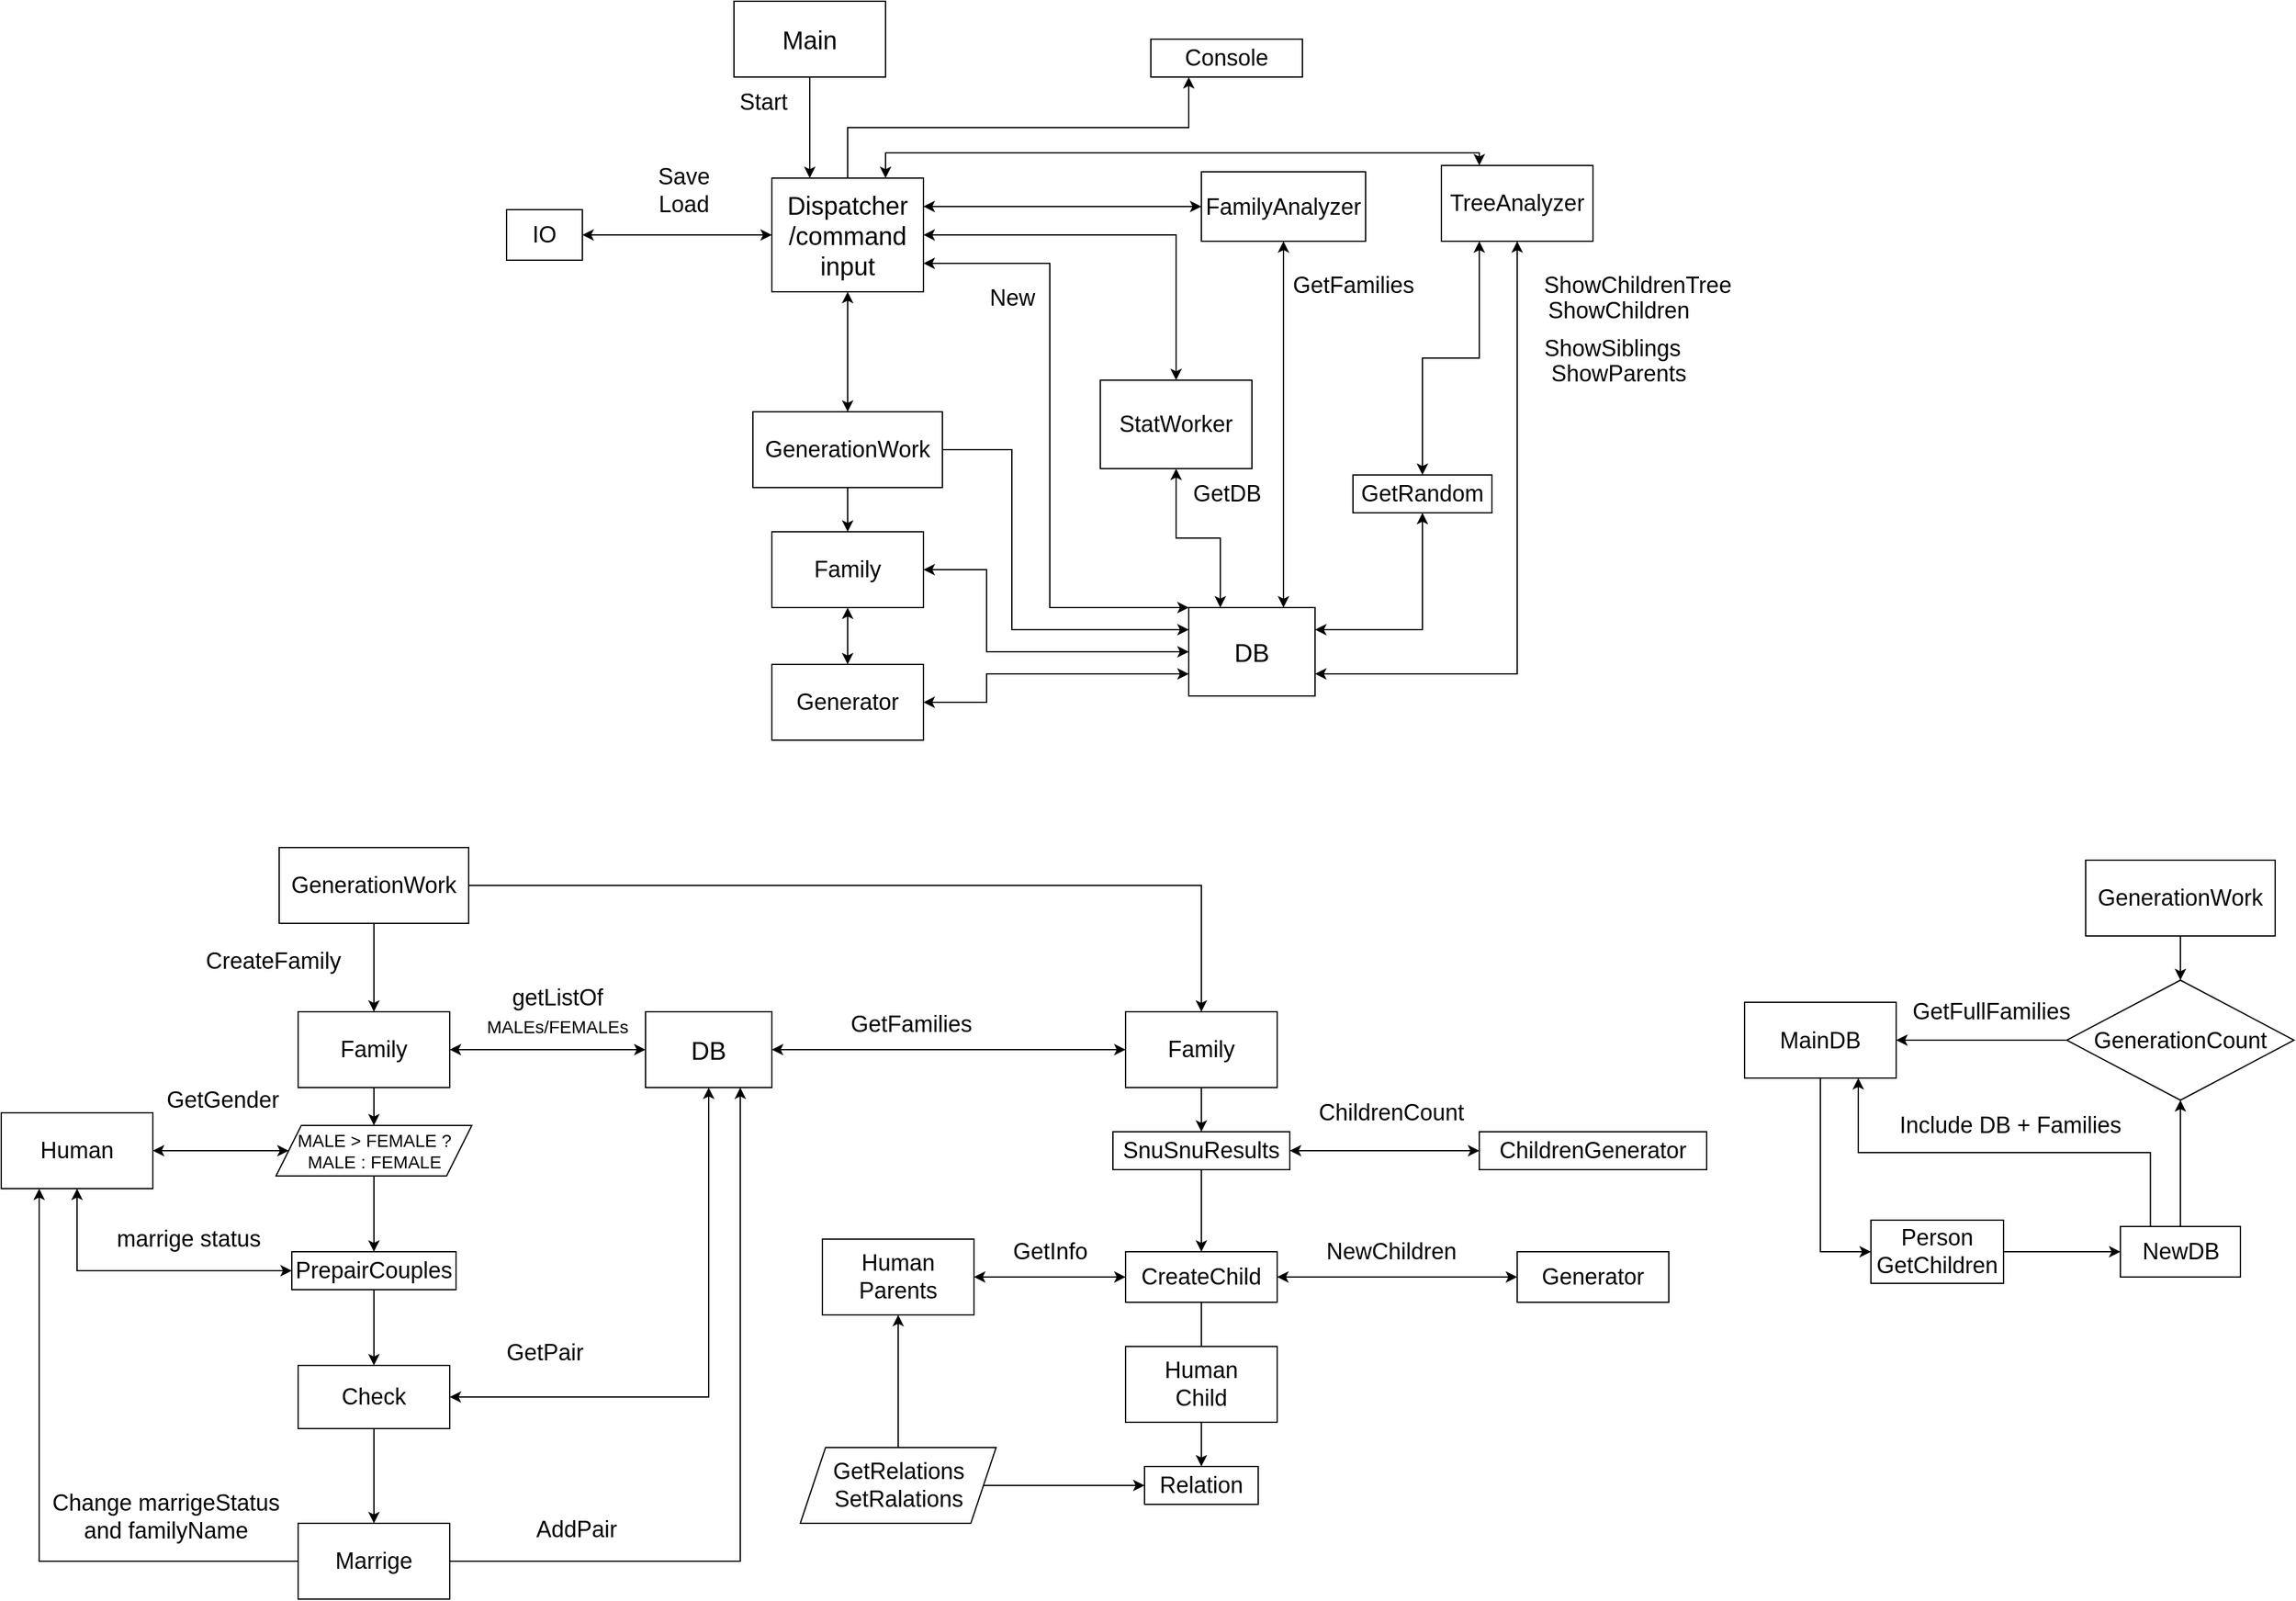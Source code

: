 <mxfile version="20.3.0" type="device"><diagram id="sWxpZdg-Qn_UvIfLJeyk" name="Страница 1"><mxGraphModel dx="1943" dy="1236" grid="1" gridSize="10" guides="1" tooltips="1" connect="1" arrows="1" fold="1" page="1" pageScale="1" pageWidth="827" pageHeight="1169" math="0" shadow="0"><root><mxCell id="0"/><mxCell id="1" parent="0"/><mxCell id="qY1IMnybDkclvOzWJpeO-3" value="" style="edgeStyle=orthogonalEdgeStyle;rounded=0;orthogonalLoop=1;jettySize=auto;html=1;fontSize=20;entryX=0.25;entryY=0;entryDx=0;entryDy=0;" edge="1" parent="1" source="qY1IMnybDkclvOzWJpeO-1" target="qY1IMnybDkclvOzWJpeO-2"><mxGeometry relative="1" as="geometry"/></mxCell><mxCell id="qY1IMnybDkclvOzWJpeO-1" value="&lt;font style=&quot;font-size: 20px;&quot;&gt;Main&lt;/font&gt;" style="rounded=0;whiteSpace=wrap;html=1;" vertex="1" parent="1"><mxGeometry x="300" width="120" height="60" as="geometry"/></mxCell><mxCell id="qY1IMnybDkclvOzWJpeO-2" value="&lt;font style=&quot;font-size: 20px;&quot;&gt;Dispatcher&lt;br&gt;/command input&lt;br&gt;&lt;/font&gt;" style="rounded=0;whiteSpace=wrap;html=1;" vertex="1" parent="1"><mxGeometry x="330" y="140" width="120" height="90" as="geometry"/></mxCell><mxCell id="qY1IMnybDkclvOzWJpeO-16" value="" style="edgeStyle=orthogonalEdgeStyle;rounded=0;orthogonalLoop=1;jettySize=auto;html=1;fontSize=18;" edge="1" parent="1" source="qY1IMnybDkclvOzWJpeO-6" target="qY1IMnybDkclvOzWJpeO-15"><mxGeometry relative="1" as="geometry"/></mxCell><mxCell id="qY1IMnybDkclvOzWJpeO-167" style="edgeStyle=orthogonalEdgeStyle;rounded=0;orthogonalLoop=1;jettySize=auto;html=1;entryX=0;entryY=0.25;entryDx=0;entryDy=0;fontSize=18;elbow=vertical;" edge="1" parent="1" source="qY1IMnybDkclvOzWJpeO-6" target="qY1IMnybDkclvOzWJpeO-164"><mxGeometry relative="1" as="geometry"><Array as="points"><mxPoint x="520" y="355"/><mxPoint x="520" y="497"/></Array></mxGeometry></mxCell><mxCell id="qY1IMnybDkclvOzWJpeO-6" value="&lt;font style=&quot;font-size: 18px;&quot;&gt;GenerationWork&lt;/font&gt;" style="whiteSpace=wrap;html=1;rounded=0;" vertex="1" parent="1"><mxGeometry x="315" y="325" width="150" height="60" as="geometry"/></mxCell><mxCell id="qY1IMnybDkclvOzWJpeO-10" value="New" style="text;html=1;align=center;verticalAlign=middle;resizable=0;points=[];autosize=1;strokeColor=none;fillColor=none;fontSize=18;" vertex="1" parent="1"><mxGeometry x="490" y="215" width="60" height="40" as="geometry"/></mxCell><mxCell id="qY1IMnybDkclvOzWJpeO-11" value="Start" style="text;html=1;align=center;verticalAlign=middle;resizable=0;points=[];autosize=1;strokeColor=none;fillColor=none;fontSize=18;" vertex="1" parent="1"><mxGeometry x="292.5" y="60" width="60" height="40" as="geometry"/></mxCell><mxCell id="qY1IMnybDkclvOzWJpeO-14" value="" style="endArrow=classic;startArrow=classic;html=1;rounded=0;fontSize=18;exitX=0;exitY=0;exitDx=0;exitDy=0;entryX=1;entryY=0.75;entryDx=0;entryDy=0;edgeStyle=orthogonalEdgeStyle;elbow=vertical;" edge="1" parent="1" source="qY1IMnybDkclvOzWJpeO-164" target="qY1IMnybDkclvOzWJpeO-2"><mxGeometry width="50" height="50" relative="1" as="geometry"><mxPoint x="346" y="270" as="sourcePoint"/><mxPoint x="396" y="220" as="targetPoint"/><Array as="points"><mxPoint x="550" y="480"/><mxPoint x="550" y="207"/></Array></mxGeometry></mxCell><mxCell id="qY1IMnybDkclvOzWJpeO-15" value="&lt;font style=&quot;font-size: 18px;&quot;&gt;Family&lt;/font&gt;" style="whiteSpace=wrap;html=1;rounded=0;" vertex="1" parent="1"><mxGeometry x="330" y="420" width="120" height="60" as="geometry"/></mxCell><mxCell id="qY1IMnybDkclvOzWJpeO-34" value="" style="endArrow=classic;startArrow=classic;html=1;rounded=0;fontSize=18;elbow=vertical;entryX=0;entryY=0.5;entryDx=0;entryDy=0;exitX=1;exitY=0.5;exitDx=0;exitDy=0;edgeStyle=orthogonalEdgeStyle;" edge="1" parent="1" source="qY1IMnybDkclvOzWJpeO-15" target="qY1IMnybDkclvOzWJpeO-164"><mxGeometry width="50" height="50" relative="1" as="geometry"><mxPoint x="130" y="560" as="sourcePoint"/><mxPoint x="180" y="510" as="targetPoint"/><Array as="points"><mxPoint x="500" y="450"/><mxPoint x="500" y="515"/></Array></mxGeometry></mxCell><mxCell id="qY1IMnybDkclvOzWJpeO-37" value="TreeAnalyzer" style="rounded=0;whiteSpace=wrap;html=1;fontSize=18;" vertex="1" parent="1"><mxGeometry x="860" y="130" width="120" height="60" as="geometry"/></mxCell><mxCell id="qY1IMnybDkclvOzWJpeO-41" value="ShowChildrenTree" style="text;html=1;align=center;verticalAlign=middle;resizable=0;points=[];autosize=1;strokeColor=none;fillColor=none;fontSize=18;" vertex="1" parent="1"><mxGeometry x="930" y="205" width="170" height="40" as="geometry"/></mxCell><mxCell id="qY1IMnybDkclvOzWJpeO-42" value="ShowChildren" style="text;html=1;align=center;verticalAlign=middle;resizable=0;points=[];autosize=1;strokeColor=none;fillColor=none;fontSize=18;" vertex="1" parent="1"><mxGeometry x="930" y="225" width="140" height="40" as="geometry"/></mxCell><mxCell id="qY1IMnybDkclvOzWJpeO-44" value="ShowSiblings" style="text;html=1;align=center;verticalAlign=middle;resizable=0;points=[];autosize=1;strokeColor=none;fillColor=none;fontSize=18;" vertex="1" parent="1"><mxGeometry x="930" y="255" width="130" height="40" as="geometry"/></mxCell><mxCell id="qY1IMnybDkclvOzWJpeO-45" value="ShowParents" style="text;html=1;align=center;verticalAlign=middle;resizable=0;points=[];autosize=1;strokeColor=none;fillColor=none;fontSize=18;" vertex="1" parent="1"><mxGeometry x="935" y="275" width="130" height="40" as="geometry"/></mxCell><mxCell id="qY1IMnybDkclvOzWJpeO-47" value="FamilyAnalyzer" style="rounded=0;whiteSpace=wrap;html=1;fontSize=18;" vertex="1" parent="1"><mxGeometry x="670" y="135" width="130" height="55" as="geometry"/></mxCell><mxCell id="qY1IMnybDkclvOzWJpeO-49" value="" style="endArrow=classic;startArrow=classic;html=1;rounded=0;fontSize=18;entryX=0.5;entryY=1;entryDx=0;entryDy=0;edgeStyle=orthogonalEdgeStyle;elbow=vertical;exitX=0.75;exitY=0;exitDx=0;exitDy=0;" edge="1" parent="1" source="qY1IMnybDkclvOzWJpeO-164" target="qY1IMnybDkclvOzWJpeO-47"><mxGeometry width="50" height="50" relative="1" as="geometry"><mxPoint x="180" y="150" as="sourcePoint"/><mxPoint x="510" y="390" as="targetPoint"/></mxGeometry></mxCell><mxCell id="qY1IMnybDkclvOzWJpeO-50" value="GetFamilies" style="text;html=1;align=center;verticalAlign=middle;resizable=0;points=[];autosize=1;strokeColor=none;fillColor=none;fontSize=18;" vertex="1" parent="1"><mxGeometry x="730" y="205" width="120" height="40" as="geometry"/></mxCell><mxCell id="qY1IMnybDkclvOzWJpeO-51" value="" style="endArrow=classic;startArrow=classic;html=1;rounded=0;fontSize=18;entryX=0;entryY=0.5;entryDx=0;entryDy=0;exitX=1;exitY=0.25;exitDx=0;exitDy=0;edgeStyle=elbowEdgeStyle;" edge="1" parent="1" source="qY1IMnybDkclvOzWJpeO-2" target="qY1IMnybDkclvOzWJpeO-47"><mxGeometry width="50" height="50" relative="1" as="geometry"><mxPoint x="460" y="440" as="sourcePoint"/><mxPoint x="510" y="390" as="targetPoint"/><Array as="points"><mxPoint x="650" y="210"/></Array></mxGeometry></mxCell><mxCell id="qY1IMnybDkclvOzWJpeO-52" value="" style="endArrow=classic;startArrow=classic;html=1;rounded=0;fontSize=18;entryX=0.25;entryY=0;entryDx=0;entryDy=0;edgeStyle=orthogonalEdgeStyle;exitX=0.75;exitY=0;exitDx=0;exitDy=0;" edge="1" parent="1" source="qY1IMnybDkclvOzWJpeO-2" target="qY1IMnybDkclvOzWJpeO-37"><mxGeometry width="50" height="50" relative="1" as="geometry"><mxPoint x="470" y="130" as="sourcePoint"/><mxPoint x="510" y="390" as="targetPoint"/></mxGeometry></mxCell><mxCell id="qY1IMnybDkclvOzWJpeO-53" value="" style="endArrow=classic;startArrow=classic;html=1;rounded=0;fontSize=18;entryX=0.5;entryY=1;entryDx=0;entryDy=0;exitX=0.5;exitY=0;exitDx=0;exitDy=0;" edge="1" parent="1" source="qY1IMnybDkclvOzWJpeO-6" target="qY1IMnybDkclvOzWJpeO-2"><mxGeometry width="50" height="50" relative="1" as="geometry"><mxPoint x="460" y="440" as="sourcePoint"/><mxPoint x="510" y="390" as="targetPoint"/></mxGeometry></mxCell><mxCell id="qY1IMnybDkclvOzWJpeO-55" value="StatWorker" style="whiteSpace=wrap;html=1;fontSize=18;" vertex="1" parent="1"><mxGeometry x="590" y="300" width="120" height="70" as="geometry"/></mxCell><mxCell id="qY1IMnybDkclvOzWJpeO-56" value="" style="endArrow=classic;startArrow=classic;html=1;rounded=0;fontSize=18;entryX=0.5;entryY=0;entryDx=0;entryDy=0;exitX=1;exitY=0.5;exitDx=0;exitDy=0;edgeStyle=orthogonalEdgeStyle;" edge="1" parent="1" source="qY1IMnybDkclvOzWJpeO-2" target="qY1IMnybDkclvOzWJpeO-55"><mxGeometry width="50" height="50" relative="1" as="geometry"><mxPoint x="460" y="400" as="sourcePoint"/><mxPoint x="510" y="350" as="targetPoint"/></mxGeometry></mxCell><mxCell id="qY1IMnybDkclvOzWJpeO-58" value="GetDB" style="text;html=1;align=center;verticalAlign=middle;resizable=0;points=[];autosize=1;strokeColor=none;fillColor=none;fontSize=18;" vertex="1" parent="1"><mxGeometry x="650" y="370" width="80" height="40" as="geometry"/></mxCell><mxCell id="qY1IMnybDkclvOzWJpeO-59" value="IO" style="rounded=0;whiteSpace=wrap;html=1;fontSize=18;" vertex="1" parent="1"><mxGeometry x="120" y="165" width="60" height="40" as="geometry"/></mxCell><mxCell id="qY1IMnybDkclvOzWJpeO-61" value="Save&lt;br&gt;Load" style="text;html=1;align=center;verticalAlign=middle;resizable=0;points=[];autosize=1;strokeColor=none;fillColor=none;fontSize=18;" vertex="1" parent="1"><mxGeometry x="230" y="120" width="60" height="60" as="geometry"/></mxCell><mxCell id="qY1IMnybDkclvOzWJpeO-62" value="" style="endArrow=classic;startArrow=classic;html=1;rounded=0;fontSize=18;elbow=vertical;edgeStyle=orthogonalEdgeStyle;exitX=1;exitY=0.5;exitDx=0;exitDy=0;entryX=0;entryY=0.75;entryDx=0;entryDy=0;" edge="1" parent="1" source="qY1IMnybDkclvOzWJpeO-165" target="qY1IMnybDkclvOzWJpeO-164"><mxGeometry width="50" height="50" relative="1" as="geometry"><mxPoint x="570" y="460" as="sourcePoint"/><mxPoint x="620" y="410" as="targetPoint"/><Array as="points"><mxPoint x="500" y="555"/><mxPoint x="500" y="533"/></Array></mxGeometry></mxCell><mxCell id="qY1IMnybDkclvOzWJpeO-63" value="GetRandom" style="rounded=0;whiteSpace=wrap;html=1;fontSize=18;" vertex="1" parent="1"><mxGeometry x="790" y="375" width="110" height="30" as="geometry"/></mxCell><mxCell id="qY1IMnybDkclvOzWJpeO-64" value="" style="endArrow=classic;startArrow=classic;html=1;rounded=0;fontSize=18;elbow=vertical;entryX=0.5;entryY=0;entryDx=0;entryDy=0;edgeStyle=orthogonalEdgeStyle;exitX=0.25;exitY=1;exitDx=0;exitDy=0;" edge="1" parent="1" source="qY1IMnybDkclvOzWJpeO-37" target="qY1IMnybDkclvOzWJpeO-63"><mxGeometry width="50" height="50" relative="1" as="geometry"><mxPoint x="1030" y="80" as="sourcePoint"/><mxPoint x="310" y="270" as="targetPoint"/></mxGeometry></mxCell><mxCell id="qY1IMnybDkclvOzWJpeO-68" style="edgeStyle=orthogonalEdgeStyle;rounded=0;orthogonalLoop=1;jettySize=auto;html=1;entryX=0.5;entryY=0;entryDx=0;entryDy=0;fontSize=18;elbow=vertical;" edge="1" parent="1" source="qY1IMnybDkclvOzWJpeO-66" target="qY1IMnybDkclvOzWJpeO-67"><mxGeometry relative="1" as="geometry"/></mxCell><mxCell id="qY1IMnybDkclvOzWJpeO-100" style="edgeStyle=orthogonalEdgeStyle;rounded=0;orthogonalLoop=1;jettySize=auto;html=1;fontSize=18;elbow=vertical;entryX=0.5;entryY=0;entryDx=0;entryDy=0;" edge="1" parent="1" source="qY1IMnybDkclvOzWJpeO-66" target="qY1IMnybDkclvOzWJpeO-101"><mxGeometry relative="1" as="geometry"><mxPoint x="600" y="740" as="targetPoint"/></mxGeometry></mxCell><mxCell id="qY1IMnybDkclvOzWJpeO-66" value="&lt;font style=&quot;font-size: 18px;&quot;&gt;GenerationWork&lt;/font&gt;" style="whiteSpace=wrap;html=1;rounded=0;" vertex="1" parent="1"><mxGeometry x="-60" y="670" width="150" height="60" as="geometry"/></mxCell><mxCell id="qY1IMnybDkclvOzWJpeO-78" value="" style="edgeStyle=orthogonalEdgeStyle;rounded=0;orthogonalLoop=1;jettySize=auto;html=1;fontSize=14;elbow=vertical;" edge="1" parent="1" source="qY1IMnybDkclvOzWJpeO-67" target="qY1IMnybDkclvOzWJpeO-77"><mxGeometry relative="1" as="geometry"/></mxCell><mxCell id="qY1IMnybDkclvOzWJpeO-67" value="&lt;font style=&quot;font-size: 18px;&quot;&gt;Family&lt;/font&gt;" style="whiteSpace=wrap;html=1;rounded=0;" vertex="1" parent="1"><mxGeometry x="-45" y="800" width="120" height="60" as="geometry"/></mxCell><mxCell id="qY1IMnybDkclvOzWJpeO-69" value="CreateFamily" style="text;html=1;align=center;verticalAlign=middle;resizable=0;points=[];autosize=1;strokeColor=none;fillColor=none;fontSize=18;" vertex="1" parent="1"><mxGeometry x="-130" y="740" width="130" height="40" as="geometry"/></mxCell><mxCell id="qY1IMnybDkclvOzWJpeO-70" value="&lt;font style=&quot;font-size: 20px;&quot;&gt;DB&lt;br&gt;&lt;/font&gt;" style="rounded=0;whiteSpace=wrap;html=1;" vertex="1" parent="1"><mxGeometry x="230" y="800" width="100" height="60" as="geometry"/></mxCell><mxCell id="qY1IMnybDkclvOzWJpeO-71" value="" style="endArrow=classic;startArrow=classic;html=1;rounded=0;fontSize=18;elbow=vertical;exitX=1;exitY=0.5;exitDx=0;exitDy=0;entryX=0;entryY=0.5;entryDx=0;entryDy=0;" edge="1" parent="1" source="qY1IMnybDkclvOzWJpeO-67" target="qY1IMnybDkclvOzWJpeO-70"><mxGeometry width="50" height="50" relative="1" as="geometry"><mxPoint x="220" y="600" as="sourcePoint"/><mxPoint x="270" y="550" as="targetPoint"/></mxGeometry></mxCell><mxCell id="qY1IMnybDkclvOzWJpeO-73" value="getListOf&lt;br&gt;&lt;font style=&quot;font-size: 14px;&quot;&gt;MALEs/FEMALEs&lt;/font&gt;" style="text;html=1;align=center;verticalAlign=middle;resizable=0;points=[];autosize=1;strokeColor=none;fillColor=none;fontSize=18;" vertex="1" parent="1"><mxGeometry x="90" y="770" width="140" height="60" as="geometry"/></mxCell><mxCell id="qY1IMnybDkclvOzWJpeO-84" value="" style="edgeStyle=orthogonalEdgeStyle;rounded=0;orthogonalLoop=1;jettySize=auto;html=1;fontSize=14;elbow=vertical;" edge="1" parent="1" source="qY1IMnybDkclvOzWJpeO-74" target="qY1IMnybDkclvOzWJpeO-82"><mxGeometry relative="1" as="geometry"/></mxCell><mxCell id="qY1IMnybDkclvOzWJpeO-74" value="&lt;font style=&quot;font-size: 18px;&quot;&gt;PrepairCouples&lt;/font&gt;" style="whiteSpace=wrap;html=1;rounded=0;" vertex="1" parent="1"><mxGeometry x="-50" y="990" width="130" height="30" as="geometry"/></mxCell><mxCell id="qY1IMnybDkclvOzWJpeO-79" value="" style="edgeStyle=orthogonalEdgeStyle;rounded=0;orthogonalLoop=1;jettySize=auto;html=1;fontSize=14;elbow=vertical;" edge="1" parent="1" source="qY1IMnybDkclvOzWJpeO-77" target="qY1IMnybDkclvOzWJpeO-74"><mxGeometry relative="1" as="geometry"/></mxCell><mxCell id="qY1IMnybDkclvOzWJpeO-77" value="&lt;span style=&quot;&quot;&gt;MALE &amp;gt; FEMALE ?&lt;br&gt;MALE : FEMALE&lt;br&gt;&lt;/span&gt;" style="shape=parallelogram;perimeter=parallelogramPerimeter;whiteSpace=wrap;html=1;fixedSize=1;fontSize=14;" vertex="1" parent="1"><mxGeometry x="-62.5" y="890" width="155" height="40" as="geometry"/></mxCell><mxCell id="qY1IMnybDkclvOzWJpeO-95" value="" style="edgeStyle=orthogonalEdgeStyle;rounded=0;orthogonalLoop=1;jettySize=auto;html=1;fontSize=18;elbow=vertical;" edge="1" parent="1" source="qY1IMnybDkclvOzWJpeO-82" target="qY1IMnybDkclvOzWJpeO-94"><mxGeometry relative="1" as="geometry"/></mxCell><mxCell id="qY1IMnybDkclvOzWJpeO-82" value="&lt;font style=&quot;font-size: 18px;&quot;&gt;Check&lt;br&gt;&lt;/font&gt;" style="rounded=0;whiteSpace=wrap;html=1;fontSize=14;" vertex="1" parent="1"><mxGeometry x="-45" y="1080" width="120" height="50" as="geometry"/></mxCell><mxCell id="qY1IMnybDkclvOzWJpeO-86" value="&lt;font style=&quot;font-size: 18px;&quot;&gt;Human&lt;/font&gt;" style="whiteSpace=wrap;html=1;fontSize=14;" vertex="1" parent="1"><mxGeometry x="-280" y="880" width="120" height="60" as="geometry"/></mxCell><mxCell id="qY1IMnybDkclvOzWJpeO-90" value="&lt;span style=&quot;&quot;&gt;marrige status&lt;/span&gt;" style="text;html=1;align=center;verticalAlign=middle;resizable=0;points=[];autosize=1;strokeColor=none;fillColor=none;fontSize=18;" vertex="1" parent="1"><mxGeometry x="-202.5" y="960" width="140" height="40" as="geometry"/></mxCell><mxCell id="qY1IMnybDkclvOzWJpeO-91" value="" style="endArrow=classic;startArrow=classic;html=1;rounded=0;fontSize=18;elbow=vertical;entryX=0;entryY=0.5;entryDx=0;entryDy=0;exitX=0.5;exitY=1;exitDx=0;exitDy=0;edgeStyle=orthogonalEdgeStyle;" edge="1" parent="1" source="qY1IMnybDkclvOzWJpeO-86" target="qY1IMnybDkclvOzWJpeO-74"><mxGeometry width="50" height="50" relative="1" as="geometry"><mxPoint x="70" y="860" as="sourcePoint"/><mxPoint x="120" y="810" as="targetPoint"/></mxGeometry></mxCell><mxCell id="qY1IMnybDkclvOzWJpeO-92" value="" style="endArrow=classic;startArrow=classic;html=1;rounded=0;fontSize=18;elbow=vertical;entryX=0.5;entryY=1;entryDx=0;entryDy=0;exitX=1;exitY=0.5;exitDx=0;exitDy=0;edgeStyle=orthogonalEdgeStyle;" edge="1" parent="1" source="qY1IMnybDkclvOzWJpeO-82" target="qY1IMnybDkclvOzWJpeO-70"><mxGeometry width="50" height="50" relative="1" as="geometry"><mxPoint x="70" y="860" as="sourcePoint"/><mxPoint x="120" y="810" as="targetPoint"/></mxGeometry></mxCell><mxCell id="qY1IMnybDkclvOzWJpeO-93" value="GetPair" style="text;html=1;align=center;verticalAlign=middle;resizable=0;points=[];autosize=1;strokeColor=none;fillColor=none;fontSize=18;" vertex="1" parent="1"><mxGeometry x="110" y="1050" width="80" height="40" as="geometry"/></mxCell><mxCell id="qY1IMnybDkclvOzWJpeO-96" style="edgeStyle=orthogonalEdgeStyle;rounded=0;orthogonalLoop=1;jettySize=auto;html=1;entryX=0.25;entryY=1;entryDx=0;entryDy=0;fontSize=18;elbow=vertical;" edge="1" parent="1" source="qY1IMnybDkclvOzWJpeO-94" target="qY1IMnybDkclvOzWJpeO-86"><mxGeometry relative="1" as="geometry"/></mxCell><mxCell id="qY1IMnybDkclvOzWJpeO-98" style="edgeStyle=orthogonalEdgeStyle;rounded=0;orthogonalLoop=1;jettySize=auto;html=1;entryX=0.75;entryY=1;entryDx=0;entryDy=0;fontSize=18;elbow=vertical;" edge="1" parent="1" source="qY1IMnybDkclvOzWJpeO-94" target="qY1IMnybDkclvOzWJpeO-70"><mxGeometry relative="1" as="geometry"/></mxCell><mxCell id="qY1IMnybDkclvOzWJpeO-94" value="&lt;font style=&quot;font-size: 18px;&quot;&gt;Marrige&lt;/font&gt;" style="whiteSpace=wrap;html=1;fontSize=14;rounded=0;" vertex="1" parent="1"><mxGeometry x="-45" y="1205" width="120" height="60" as="geometry"/></mxCell><mxCell id="qY1IMnybDkclvOzWJpeO-97" value="Change marrigeStatus&lt;br&gt;and familyName" style="text;html=1;align=center;verticalAlign=middle;resizable=0;points=[];autosize=1;strokeColor=none;fillColor=none;fontSize=18;" vertex="1" parent="1"><mxGeometry x="-250" y="1170" width="200" height="60" as="geometry"/></mxCell><mxCell id="qY1IMnybDkclvOzWJpeO-99" value="AddPair" style="text;html=1;align=center;verticalAlign=middle;resizable=0;points=[];autosize=1;strokeColor=none;fillColor=none;fontSize=18;" vertex="1" parent="1"><mxGeometry x="130" y="1190" width="90" height="40" as="geometry"/></mxCell><mxCell id="qY1IMnybDkclvOzWJpeO-106" value="" style="edgeStyle=orthogonalEdgeStyle;rounded=0;orthogonalLoop=1;jettySize=auto;html=1;fontSize=18;elbow=vertical;" edge="1" parent="1" source="qY1IMnybDkclvOzWJpeO-101" target="qY1IMnybDkclvOzWJpeO-105"><mxGeometry relative="1" as="geometry"/></mxCell><mxCell id="qY1IMnybDkclvOzWJpeO-101" value="&lt;font style=&quot;font-size: 18px;&quot;&gt;Family&lt;/font&gt;" style="whiteSpace=wrap;html=1;rounded=0;" vertex="1" parent="1"><mxGeometry x="610" y="800" width="120" height="60" as="geometry"/></mxCell><mxCell id="qY1IMnybDkclvOzWJpeO-103" value="GetFamilies" style="text;html=1;align=center;verticalAlign=middle;resizable=0;points=[];autosize=1;strokeColor=none;fillColor=none;fontSize=18;" vertex="1" parent="1"><mxGeometry x="380" y="790" width="120" height="40" as="geometry"/></mxCell><mxCell id="qY1IMnybDkclvOzWJpeO-104" value="" style="endArrow=classic;startArrow=classic;html=1;rounded=0;fontSize=18;elbow=vertical;exitX=1;exitY=0.5;exitDx=0;exitDy=0;entryX=0;entryY=0.5;entryDx=0;entryDy=0;" edge="1" parent="1" source="qY1IMnybDkclvOzWJpeO-70" target="qY1IMnybDkclvOzWJpeO-101"><mxGeometry width="50" height="50" relative="1" as="geometry"><mxPoint x="540" y="820" as="sourcePoint"/><mxPoint x="590" y="770" as="targetPoint"/></mxGeometry></mxCell><mxCell id="qY1IMnybDkclvOzWJpeO-111" value="" style="edgeStyle=orthogonalEdgeStyle;rounded=0;orthogonalLoop=1;jettySize=auto;html=1;fontSize=18;elbow=vertical;" edge="1" parent="1" source="qY1IMnybDkclvOzWJpeO-105" target="qY1IMnybDkclvOzWJpeO-110"><mxGeometry relative="1" as="geometry"/></mxCell><mxCell id="qY1IMnybDkclvOzWJpeO-105" value="&lt;font style=&quot;font-size: 18px;&quot;&gt;SnuSnuResults&lt;/font&gt;" style="whiteSpace=wrap;html=1;rounded=0;" vertex="1" parent="1"><mxGeometry x="600" y="895" width="140" height="30" as="geometry"/></mxCell><mxCell id="qY1IMnybDkclvOzWJpeO-107" value="ChildrenGenerator" style="rounded=0;whiteSpace=wrap;html=1;fontSize=18;" vertex="1" parent="1"><mxGeometry x="890" y="895" width="180" height="30" as="geometry"/></mxCell><mxCell id="qY1IMnybDkclvOzWJpeO-108" value="" style="endArrow=classic;startArrow=classic;html=1;rounded=0;fontSize=18;elbow=vertical;exitX=1;exitY=0.5;exitDx=0;exitDy=0;entryX=0;entryY=0.5;entryDx=0;entryDy=0;" edge="1" parent="1" source="qY1IMnybDkclvOzWJpeO-105" target="qY1IMnybDkclvOzWJpeO-107"><mxGeometry width="50" height="50" relative="1" as="geometry"><mxPoint x="700" y="880" as="sourcePoint"/><mxPoint x="750" y="830" as="targetPoint"/></mxGeometry></mxCell><mxCell id="qY1IMnybDkclvOzWJpeO-109" value="ChildrenCount" style="text;html=1;align=center;verticalAlign=middle;resizable=0;points=[];autosize=1;strokeColor=none;fillColor=none;fontSize=18;" vertex="1" parent="1"><mxGeometry x="750" y="860" width="140" height="40" as="geometry"/></mxCell><mxCell id="qY1IMnybDkclvOzWJpeO-123" value="" style="edgeStyle=orthogonalEdgeStyle;rounded=0;orthogonalLoop=1;jettySize=auto;html=1;fontSize=18;elbow=vertical;startArrow=none;" edge="1" parent="1" source="qY1IMnybDkclvOzWJpeO-125" target="qY1IMnybDkclvOzWJpeO-121"><mxGeometry relative="1" as="geometry"/></mxCell><mxCell id="qY1IMnybDkclvOzWJpeO-110" value="&lt;font style=&quot;font-size: 18px;&quot;&gt;CreateChild&lt;/font&gt;" style="whiteSpace=wrap;html=1;rounded=0;" vertex="1" parent="1"><mxGeometry x="610" y="990" width="120" height="40" as="geometry"/></mxCell><mxCell id="qY1IMnybDkclvOzWJpeO-112" value="&lt;font style=&quot;font-size: 18px;&quot;&gt;Generator&lt;/font&gt;" style="whiteSpace=wrap;html=1;rounded=0;" vertex="1" parent="1"><mxGeometry x="920" y="990" width="120" height="40" as="geometry"/></mxCell><mxCell id="qY1IMnybDkclvOzWJpeO-113" value="" style="endArrow=classic;startArrow=classic;html=1;rounded=0;fontSize=18;elbow=vertical;exitX=1;exitY=0.5;exitDx=0;exitDy=0;entryX=0;entryY=0.5;entryDx=0;entryDy=0;" edge="1" parent="1" source="qY1IMnybDkclvOzWJpeO-110" target="qY1IMnybDkclvOzWJpeO-112"><mxGeometry width="50" height="50" relative="1" as="geometry"><mxPoint x="750" y="920" as="sourcePoint"/><mxPoint x="900" y="920" as="targetPoint"/></mxGeometry></mxCell><mxCell id="qY1IMnybDkclvOzWJpeO-114" value="NewChildren" style="text;html=1;align=center;verticalAlign=middle;resizable=0;points=[];autosize=1;strokeColor=none;fillColor=none;fontSize=18;" vertex="1" parent="1"><mxGeometry x="755" y="970" width="130" height="40" as="geometry"/></mxCell><mxCell id="qY1IMnybDkclvOzWJpeO-115" value="&lt;font style=&quot;font-size: 18px;&quot;&gt;Human&lt;br&gt;Parents&lt;br&gt;&lt;/font&gt;" style="whiteSpace=wrap;html=1;fontSize=14;" vertex="1" parent="1"><mxGeometry x="370" y="980" width="120" height="60" as="geometry"/></mxCell><mxCell id="qY1IMnybDkclvOzWJpeO-117" value="" style="endArrow=classic;startArrow=classic;html=1;rounded=0;fontSize=18;elbow=vertical;exitX=1;exitY=0.5;exitDx=0;exitDy=0;entryX=0;entryY=0.5;entryDx=0;entryDy=0;" edge="1" parent="1" source="qY1IMnybDkclvOzWJpeO-115" target="qY1IMnybDkclvOzWJpeO-110"><mxGeometry width="50" height="50" relative="1" as="geometry"><mxPoint x="670" y="590" as="sourcePoint"/><mxPoint x="720" y="540" as="targetPoint"/></mxGeometry></mxCell><mxCell id="qY1IMnybDkclvOzWJpeO-118" value="GetInfo" style="text;html=1;align=center;verticalAlign=middle;resizable=0;points=[];autosize=1;strokeColor=none;fillColor=none;fontSize=18;" vertex="1" parent="1"><mxGeometry x="510" y="970" width="80" height="40" as="geometry"/></mxCell><mxCell id="qY1IMnybDkclvOzWJpeO-121" value="Relation" style="whiteSpace=wrap;html=1;fontSize=18;" vertex="1" parent="1"><mxGeometry x="625" y="1160" width="90" height="30" as="geometry"/></mxCell><mxCell id="qY1IMnybDkclvOzWJpeO-125" value="&lt;font style=&quot;font-size: 18px;&quot;&gt;Human&lt;br&gt;Child&lt;br&gt;&lt;/font&gt;" style="whiteSpace=wrap;html=1;fontSize=14;" vertex="1" parent="1"><mxGeometry x="610" y="1065" width="120" height="60" as="geometry"/></mxCell><mxCell id="qY1IMnybDkclvOzWJpeO-126" value="" style="edgeStyle=orthogonalEdgeStyle;rounded=0;orthogonalLoop=1;jettySize=auto;html=1;fontSize=18;elbow=vertical;endArrow=none;" edge="1" parent="1" source="qY1IMnybDkclvOzWJpeO-110" target="qY1IMnybDkclvOzWJpeO-125"><mxGeometry relative="1" as="geometry"><mxPoint x="670" y="1030" as="sourcePoint"/><mxPoint x="670" y="1160" as="targetPoint"/></mxGeometry></mxCell><mxCell id="qY1IMnybDkclvOzWJpeO-156" value="" style="edgeStyle=orthogonalEdgeStyle;rounded=0;orthogonalLoop=1;jettySize=auto;html=1;fontSize=18;elbow=vertical;" edge="1" parent="1" source="qY1IMnybDkclvOzWJpeO-130" target="qY1IMnybDkclvOzWJpeO-155"><mxGeometry relative="1" as="geometry"/></mxCell><mxCell id="qY1IMnybDkclvOzWJpeO-130" value="&lt;font style=&quot;font-size: 18px;&quot;&gt;GenerationWork&lt;/font&gt;" style="whiteSpace=wrap;html=1;rounded=0;" vertex="1" parent="1"><mxGeometry x="1370" y="680" width="150" height="60" as="geometry"/></mxCell><mxCell id="qY1IMnybDkclvOzWJpeO-134" style="edgeStyle=orthogonalEdgeStyle;rounded=0;orthogonalLoop=1;jettySize=auto;html=1;entryX=0.5;entryY=1;entryDx=0;entryDy=0;fontSize=18;elbow=vertical;" edge="1" parent="1" source="qY1IMnybDkclvOzWJpeO-133" target="qY1IMnybDkclvOzWJpeO-115"><mxGeometry relative="1" as="geometry"/></mxCell><mxCell id="qY1IMnybDkclvOzWJpeO-135" value="" style="edgeStyle=orthogonalEdgeStyle;rounded=0;orthogonalLoop=1;jettySize=auto;html=1;fontSize=18;elbow=vertical;" edge="1" parent="1" source="qY1IMnybDkclvOzWJpeO-133" target="qY1IMnybDkclvOzWJpeO-121"><mxGeometry relative="1" as="geometry"/></mxCell><mxCell id="qY1IMnybDkclvOzWJpeO-133" value="&lt;span style=&quot;&quot;&gt;GetRelations&lt;/span&gt;&lt;br style=&quot;&quot;&gt;&lt;span style=&quot;&quot;&gt;SetRalations&lt;/span&gt;" style="shape=parallelogram;perimeter=parallelogramPerimeter;whiteSpace=wrap;html=1;fixedSize=1;fontSize=18;" vertex="1" parent="1"><mxGeometry x="352.5" y="1145" width="155" height="60" as="geometry"/></mxCell><mxCell id="qY1IMnybDkclvOzWJpeO-138" value="MainDB" style="rounded=0;whiteSpace=wrap;html=1;fontSize=18;" vertex="1" parent="1"><mxGeometry x="1100" y="792.5" width="120" height="60" as="geometry"/></mxCell><mxCell id="qY1IMnybDkclvOzWJpeO-141" value="GetFullFamilies" style="text;html=1;align=center;verticalAlign=middle;resizable=0;points=[];autosize=1;strokeColor=none;fillColor=none;fontSize=18;" vertex="1" parent="1"><mxGeometry x="1220" y="780" width="150" height="40" as="geometry"/></mxCell><mxCell id="qY1IMnybDkclvOzWJpeO-159" value="" style="edgeStyle=orthogonalEdgeStyle;rounded=0;orthogonalLoop=1;jettySize=auto;html=1;fontSize=18;elbow=vertical;" edge="1" parent="1" source="qY1IMnybDkclvOzWJpeO-142" target="qY1IMnybDkclvOzWJpeO-155"><mxGeometry relative="1" as="geometry"/></mxCell><mxCell id="qY1IMnybDkclvOzWJpeO-142" value="NewDB" style="rounded=0;whiteSpace=wrap;html=1;fontSize=18;" vertex="1" parent="1"><mxGeometry x="1397.5" y="970" width="95" height="40" as="geometry"/></mxCell><mxCell id="qY1IMnybDkclvOzWJpeO-158" value="" style="edgeStyle=orthogonalEdgeStyle;rounded=0;orthogonalLoop=1;jettySize=auto;html=1;fontSize=18;elbow=vertical;" edge="1" parent="1" source="qY1IMnybDkclvOzWJpeO-146" target="qY1IMnybDkclvOzWJpeO-142"><mxGeometry relative="1" as="geometry"/></mxCell><mxCell id="qY1IMnybDkclvOzWJpeO-146" value="Person&lt;br&gt;&lt;span style=&quot;&quot;&gt;GetChildren&lt;/span&gt;" style="rounded=0;whiteSpace=wrap;html=1;fontSize=18;" vertex="1" parent="1"><mxGeometry x="1200" y="965" width="105" height="50" as="geometry"/></mxCell><mxCell id="qY1IMnybDkclvOzWJpeO-151" value="" style="endArrow=classic;html=1;rounded=0;fontSize=18;elbow=vertical;exitX=0.5;exitY=1;exitDx=0;exitDy=0;entryX=0;entryY=0.5;entryDx=0;entryDy=0;edgeStyle=orthogonalEdgeStyle;" edge="1" parent="1" source="qY1IMnybDkclvOzWJpeO-138" target="qY1IMnybDkclvOzWJpeO-146"><mxGeometry width="50" height="50" relative="1" as="geometry"><mxPoint x="1420" y="780" as="sourcePoint"/><mxPoint x="1470" y="730" as="targetPoint"/></mxGeometry></mxCell><mxCell id="qY1IMnybDkclvOzWJpeO-153" value="Include DB + Families" style="text;html=1;align=center;verticalAlign=middle;resizable=0;points=[];autosize=1;strokeColor=none;fillColor=none;fontSize=18;" vertex="1" parent="1"><mxGeometry x="1210" y="870" width="200" height="40" as="geometry"/></mxCell><mxCell id="qY1IMnybDkclvOzWJpeO-157" style="edgeStyle=orthogonalEdgeStyle;rounded=0;orthogonalLoop=1;jettySize=auto;html=1;entryX=1;entryY=0.5;entryDx=0;entryDy=0;fontSize=18;elbow=vertical;" edge="1" parent="1" source="qY1IMnybDkclvOzWJpeO-155" target="qY1IMnybDkclvOzWJpeO-138"><mxGeometry relative="1" as="geometry"/></mxCell><mxCell id="qY1IMnybDkclvOzWJpeO-155" value="GenerationCount" style="rhombus;whiteSpace=wrap;html=1;fontSize=18;" vertex="1" parent="1"><mxGeometry x="1355" y="775" width="180" height="95" as="geometry"/></mxCell><mxCell id="qY1IMnybDkclvOzWJpeO-160" value="" style="endArrow=classic;html=1;rounded=0;fontSize=18;elbow=vertical;exitX=0.25;exitY=0;exitDx=0;exitDy=0;entryX=0.75;entryY=1;entryDx=0;entryDy=0;edgeStyle=elbowEdgeStyle;" edge="1" parent="1" source="qY1IMnybDkclvOzWJpeO-142" target="qY1IMnybDkclvOzWJpeO-138"><mxGeometry width="50" height="50" relative="1" as="geometry"><mxPoint x="1280" y="920" as="sourcePoint"/><mxPoint x="1330" y="870" as="targetPoint"/></mxGeometry></mxCell><mxCell id="qY1IMnybDkclvOzWJpeO-162" value="" style="endArrow=classic;startArrow=classic;html=1;rounded=0;fontSize=18;elbow=vertical;entryX=1;entryY=0.5;entryDx=0;entryDy=0;edgeStyle=orthogonalEdgeStyle;exitX=0;exitY=0.5;exitDx=0;exitDy=0;" edge="1" parent="1" source="qY1IMnybDkclvOzWJpeO-2" target="qY1IMnybDkclvOzWJpeO-59"><mxGeometry width="50" height="50" relative="1" as="geometry"><mxPoint x="430" y="260" as="sourcePoint"/><mxPoint x="560" y="70" as="targetPoint"/></mxGeometry></mxCell><mxCell id="qY1IMnybDkclvOzWJpeO-164" value="&lt;font style=&quot;font-size: 20px;&quot;&gt;DB&lt;br&gt;&lt;/font&gt;" style="rounded=0;whiteSpace=wrap;html=1;" vertex="1" parent="1"><mxGeometry x="660" y="480" width="100" height="70" as="geometry"/></mxCell><mxCell id="qY1IMnybDkclvOzWJpeO-165" value="Generator" style="rounded=0;whiteSpace=wrap;html=1;fontSize=18;" vertex="1" parent="1"><mxGeometry x="330" y="525" width="120" height="60" as="geometry"/></mxCell><mxCell id="qY1IMnybDkclvOzWJpeO-166" value="" style="endArrow=classic;startArrow=classic;html=1;rounded=0;fontSize=18;elbow=vertical;entryX=0.5;entryY=0;entryDx=0;entryDy=0;exitX=0.5;exitY=1;exitDx=0;exitDy=0;edgeStyle=orthogonalEdgeStyle;" edge="1" parent="1" source="qY1IMnybDkclvOzWJpeO-15" target="qY1IMnybDkclvOzWJpeO-165"><mxGeometry width="50" height="50" relative="1" as="geometry"><mxPoint x="430" y="200" as="sourcePoint"/><mxPoint x="480" y="150" as="targetPoint"/></mxGeometry></mxCell><mxCell id="qY1IMnybDkclvOzWJpeO-170" value="" style="endArrow=classic;startArrow=classic;html=1;rounded=0;fontSize=18;entryX=0.5;entryY=1;entryDx=0;entryDy=0;exitX=0.25;exitY=0;exitDx=0;exitDy=0;edgeStyle=orthogonalEdgeStyle;" edge="1" parent="1" source="qY1IMnybDkclvOzWJpeO-164" target="qY1IMnybDkclvOzWJpeO-55"><mxGeometry width="50" height="50" relative="1" as="geometry"><mxPoint x="430" y="200" as="sourcePoint"/><mxPoint x="480" y="150" as="targetPoint"/></mxGeometry></mxCell><mxCell id="qY1IMnybDkclvOzWJpeO-171" value="" style="endArrow=classic;startArrow=classic;html=1;rounded=0;fontSize=18;entryX=0.5;entryY=1;entryDx=0;entryDy=0;exitX=1;exitY=0.75;exitDx=0;exitDy=0;edgeStyle=orthogonalEdgeStyle;" edge="1" parent="1" source="qY1IMnybDkclvOzWJpeO-164" target="qY1IMnybDkclvOzWJpeO-37"><mxGeometry width="50" height="50" relative="1" as="geometry"><mxPoint x="510" y="200" as="sourcePoint"/><mxPoint x="560" y="150" as="targetPoint"/></mxGeometry></mxCell><mxCell id="qY1IMnybDkclvOzWJpeO-172" value="" style="endArrow=classic;startArrow=classic;html=1;rounded=0;fontSize=18;entryX=0.5;entryY=1;entryDx=0;entryDy=0;exitX=1;exitY=0.25;exitDx=0;exitDy=0;edgeStyle=orthogonalEdgeStyle;" edge="1" parent="1" source="qY1IMnybDkclvOzWJpeO-164" target="qY1IMnybDkclvOzWJpeO-63"><mxGeometry width="50" height="50" relative="1" as="geometry"><mxPoint x="610" y="240" as="sourcePoint"/><mxPoint x="660" y="190" as="targetPoint"/></mxGeometry></mxCell><mxCell id="qY1IMnybDkclvOzWJpeO-174" value="GetGender" style="text;html=1;align=center;verticalAlign=middle;resizable=0;points=[];autosize=1;strokeColor=none;fillColor=none;fontSize=18;" vertex="1" parent="1"><mxGeometry x="-160" y="850" width="110" height="40" as="geometry"/></mxCell><mxCell id="qY1IMnybDkclvOzWJpeO-176" value="" style="endArrow=classic;startArrow=classic;html=1;rounded=0;fontSize=18;exitX=1;exitY=0.5;exitDx=0;exitDy=0;entryX=0;entryY=0.5;entryDx=0;entryDy=0;" edge="1" parent="1" source="qY1IMnybDkclvOzWJpeO-86" target="qY1IMnybDkclvOzWJpeO-77"><mxGeometry width="50" height="50" relative="1" as="geometry"><mxPoint x="150" y="920" as="sourcePoint"/><mxPoint x="200" y="870" as="targetPoint"/></mxGeometry></mxCell><mxCell id="qY1IMnybDkclvOzWJpeO-177" value="Console" style="whiteSpace=wrap;html=1;fontSize=18;" vertex="1" parent="1"><mxGeometry x="630" y="30" width="120" height="30" as="geometry"/></mxCell><mxCell id="qY1IMnybDkclvOzWJpeO-179" value="" style="endArrow=classic;html=1;rounded=0;fontSize=18;exitX=0.5;exitY=0;exitDx=0;exitDy=0;entryX=0.25;entryY=1;entryDx=0;entryDy=0;edgeStyle=orthogonalEdgeStyle;" edge="1" parent="1" source="qY1IMnybDkclvOzWJpeO-2" target="qY1IMnybDkclvOzWJpeO-177"><mxGeometry width="50" height="50" relative="1" as="geometry"><mxPoint x="620" y="390" as="sourcePoint"/><mxPoint x="670" y="340" as="targetPoint"/></mxGeometry></mxCell></root></mxGraphModel></diagram></mxfile>